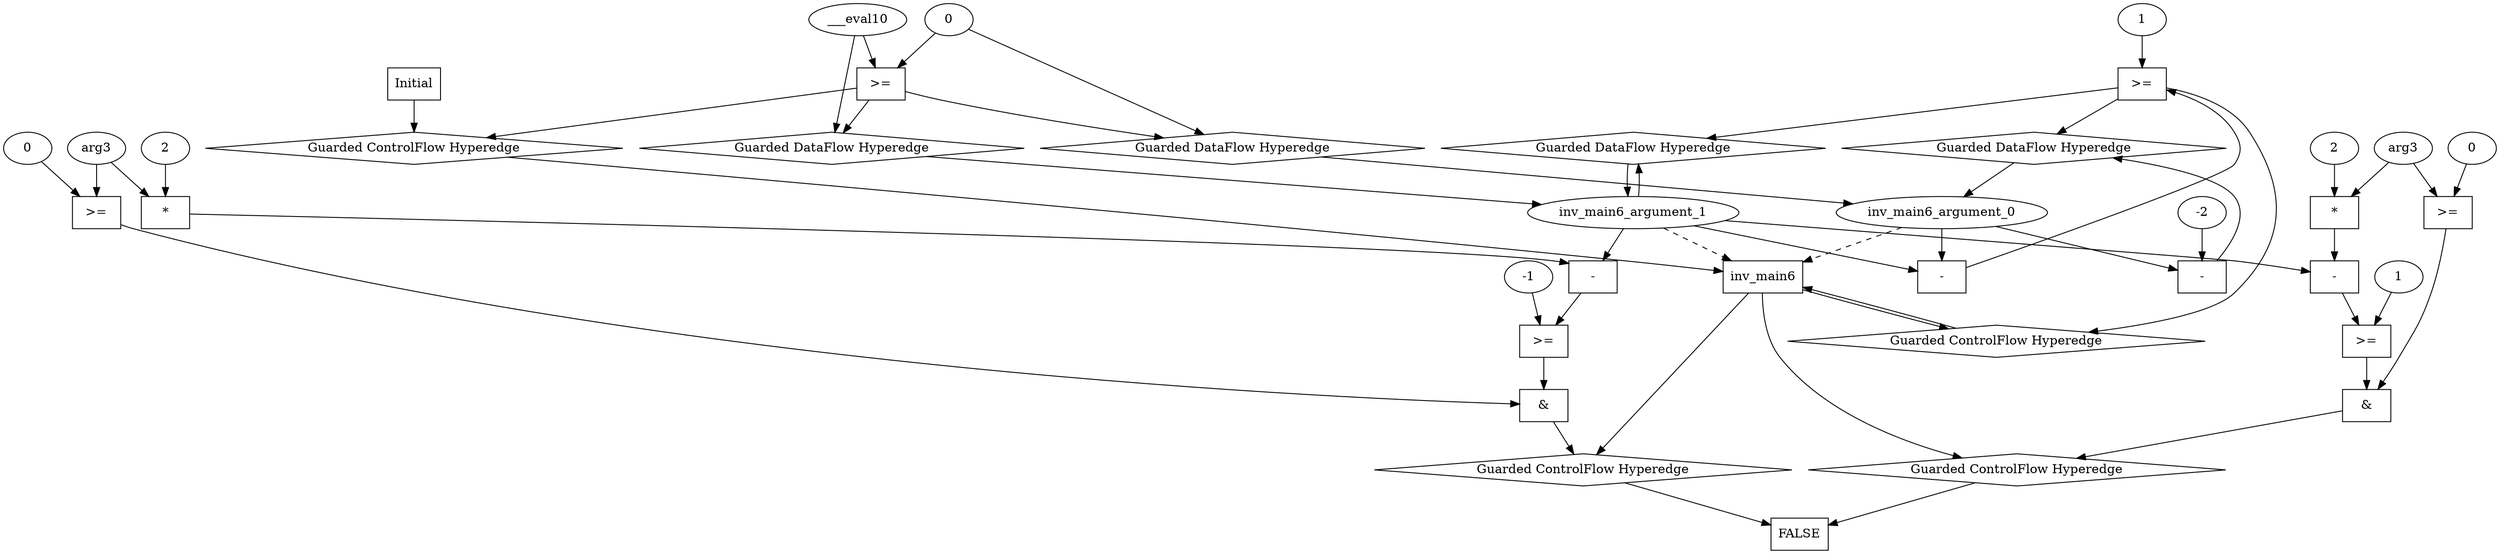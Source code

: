 digraph dag {
inv_main6 [label="inv_main6" shape="rect"];
FALSE [label="FALSE" shape="rect"];
Initial [label="Initial" shape="rect"];
ControlFowHyperEdge_0 [label="Guarded ControlFlow Hyperedge" shape="diamond"];
inv_main6 -> ControlFowHyperEdge_0[label=""]
ControlFowHyperEdge_0 -> inv_main6[label=""]
ControlFowHyperEdge_1 [label="Guarded ControlFlow Hyperedge" shape="diamond"];
Initial -> ControlFowHyperEdge_1[label=""]
ControlFowHyperEdge_1 -> inv_main6[label=""]
ControlFowHyperEdge_2 [label="Guarded ControlFlow Hyperedge" shape="diamond"];
inv_main6 -> ControlFowHyperEdge_2[label=""]
ControlFowHyperEdge_2 -> FALSE[label=""]
ControlFowHyperEdge_3 [label="Guarded ControlFlow Hyperedge" shape="diamond"];
inv_main6 -> ControlFowHyperEdge_3[label=""]
ControlFowHyperEdge_3 -> FALSE[label=""]
inv_main6_argument_0 [label="inv_main6_argument_0" shape="oval"];
inv_main6_argument_0 -> inv_main6[label="" style="dashed"]
inv_main6_argument_1 [label="inv_main6_argument_1" shape="oval"];
inv_main6_argument_1 -> inv_main6[label="" style="dashed"]

xxxinv_main6___inv_main6_0xxxguard_0_node_0 [label=">=" shape="rect"];
xxxinv_main6___inv_main6_0xxxguard_0_node_1 [label="-" shape="rect"];
xxxinv_main6___inv_main6_0xxxguard_0_node_4 [label="1"];
xxxinv_main6___inv_main6_0xxxguard_0_node_1->xxxinv_main6___inv_main6_0xxxguard_0_node_0
xxxinv_main6___inv_main6_0xxxguard_0_node_4->xxxinv_main6___inv_main6_0xxxguard_0_node_0
inv_main6_argument_1->xxxinv_main6___inv_main6_0xxxguard_0_node_1
inv_main6_argument_0->xxxinv_main6___inv_main6_0xxxguard_0_node_1

xxxinv_main6___inv_main6_0xxxguard_0_node_0->ControlFowHyperEdge_0 [label=""];
xxxinv_main6___inv_main6_0xxxdataFlow_0_node_0 [label="-" shape="rect"];
xxxinv_main6___inv_main6_0xxxdataFlow_0_node_2 [label="-2"];
inv_main6_argument_0->xxxinv_main6___inv_main6_0xxxdataFlow_0_node_0
xxxinv_main6___inv_main6_0xxxdataFlow_0_node_2->xxxinv_main6___inv_main6_0xxxdataFlow_0_node_0

xxxinv_main6___inv_main6_0xxxdataFlow_0_node_0->DataFowHyperEdge_0_inv_main6_argument_0 [label=""];
xxxinv_main6___Initial_1xxxguard_0_node_0 [label=">=" shape="rect"];
xxxinv_main6___Initial_1xxxdataFlow1_node_0->xxxinv_main6___Initial_1xxxguard_0_node_0
xxxinv_main6___Initial_1xxxdataFlow_0_node_0->xxxinv_main6___Initial_1xxxguard_0_node_0

xxxinv_main6___Initial_1xxxguard_0_node_0->ControlFowHyperEdge_1 [label=""];
xxxinv_main6___Initial_1xxxdataFlow_0_node_0 [label="0"];

xxxinv_main6___Initial_1xxxdataFlow_0_node_0->DataFowHyperEdge_1_inv_main6_argument_0 [label=""];
xxxinv_main6___Initial_1xxxdataFlow1_node_0 [label="___eval10"];

xxxinv_main6___Initial_1xxxdataFlow1_node_0->DataFowHyperEdge_1_inv_main6_argument_1 [label=""];
xxxFALSE___inv_main6_2xxx_and [label="&" shape="rect"];
xxxFALSE___inv_main6_2xxxguard_0_node_0 [label=">=" shape="rect"];
xxxFALSE___inv_main6_2xxxguard_0_node_1 [label="-" shape="rect"];
xxxFALSE___inv_main6_2xxxguard_0_node_2 [label="*" shape="rect"];
xxxFALSE___inv_main6_2xxxguard_0_node_3 [label="2"];
xxxFALSE___inv_main6_2xxxguard_0_node_4 [label="arg3"];
xxxFALSE___inv_main6_2xxxguard_0_node_6 [label="-1"];
xxxFALSE___inv_main6_2xxxguard_0_node_1->xxxFALSE___inv_main6_2xxxguard_0_node_0
xxxFALSE___inv_main6_2xxxguard_0_node_6->xxxFALSE___inv_main6_2xxxguard_0_node_0
xxxFALSE___inv_main6_2xxxguard_0_node_2->xxxFALSE___inv_main6_2xxxguard_0_node_1
inv_main6_argument_1->xxxFALSE___inv_main6_2xxxguard_0_node_1
xxxFALSE___inv_main6_2xxxguard_0_node_3->xxxFALSE___inv_main6_2xxxguard_0_node_2
xxxFALSE___inv_main6_2xxxguard_0_node_4->xxxFALSE___inv_main6_2xxxguard_0_node_2

xxxFALSE___inv_main6_2xxxguard_0_node_0->xxxFALSE___inv_main6_2xxx_and [label=""];
xxxFALSE___inv_main6_2xxxguard1_node_0 [label=">=" shape="rect"];
xxxFALSE___inv_main6_2xxxguard1_node_2 [label="0"];
xxxFALSE___inv_main6_2xxxguard_0_node_4->xxxFALSE___inv_main6_2xxxguard1_node_0
xxxFALSE___inv_main6_2xxxguard1_node_2->xxxFALSE___inv_main6_2xxxguard1_node_0

xxxFALSE___inv_main6_2xxxguard1_node_0->xxxFALSE___inv_main6_2xxx_and [label=""];
xxxFALSE___inv_main6_2xxx_and->ControlFowHyperEdge_2 [label=""];
xxxFALSE___inv_main6_3xxx_and [label="&" shape="rect"];
xxxFALSE___inv_main6_3xxxguard_0_node_0 [label=">=" shape="rect"];
xxxFALSE___inv_main6_3xxxguard_0_node_1 [label="-" shape="rect"];
xxxFALSE___inv_main6_3xxxguard_0_node_2 [label="*" shape="rect"];
xxxFALSE___inv_main6_3xxxguard_0_node_3 [label="2"];
xxxFALSE___inv_main6_3xxxguard_0_node_4 [label="arg3"];
xxxFALSE___inv_main6_3xxxguard_0_node_6 [label="1"];
xxxFALSE___inv_main6_3xxxguard_0_node_1->xxxFALSE___inv_main6_3xxxguard_0_node_0
xxxFALSE___inv_main6_3xxxguard_0_node_6->xxxFALSE___inv_main6_3xxxguard_0_node_0
xxxFALSE___inv_main6_3xxxguard_0_node_2->xxxFALSE___inv_main6_3xxxguard_0_node_1
inv_main6_argument_1->xxxFALSE___inv_main6_3xxxguard_0_node_1
xxxFALSE___inv_main6_3xxxguard_0_node_3->xxxFALSE___inv_main6_3xxxguard_0_node_2
xxxFALSE___inv_main6_3xxxguard_0_node_4->xxxFALSE___inv_main6_3xxxguard_0_node_2

xxxFALSE___inv_main6_3xxxguard_0_node_0->xxxFALSE___inv_main6_3xxx_and [label=""];
xxxFALSE___inv_main6_3xxxguard1_node_0 [label=">=" shape="rect"];
xxxFALSE___inv_main6_3xxxguard1_node_1 [label="0"];
xxxFALSE___inv_main6_3xxxguard1_node_1->xxxFALSE___inv_main6_3xxxguard1_node_0
xxxFALSE___inv_main6_3xxxguard_0_node_4->xxxFALSE___inv_main6_3xxxguard1_node_0

xxxFALSE___inv_main6_3xxxguard1_node_0->xxxFALSE___inv_main6_3xxx_and [label=""];
xxxFALSE___inv_main6_3xxx_and->ControlFowHyperEdge_3 [label=""];
DataFowHyperEdge_0_inv_main6_argument_0 [label="Guarded DataFlow Hyperedge" shape="diamond"];
DataFowHyperEdge_0_inv_main6_argument_0 -> inv_main6_argument_0[label=""]
xxxinv_main6___inv_main6_0xxxguard_0_node_0 -> DataFowHyperEdge_0_inv_main6_argument_0[label=""]
DataFowHyperEdge_0_inv_main6_argument_1 [label="Guarded DataFlow Hyperedge" shape="diamond"];
DataFowHyperEdge_0_inv_main6_argument_1 -> inv_main6_argument_1[label=""]
xxxinv_main6___inv_main6_0xxxguard_0_node_0 -> DataFowHyperEdge_0_inv_main6_argument_1[label=""]
DataFowHyperEdge_1_inv_main6_argument_0 [label="Guarded DataFlow Hyperedge" shape="diamond"];
DataFowHyperEdge_1_inv_main6_argument_0 -> inv_main6_argument_0[label=""]
xxxinv_main6___Initial_1xxxguard_0_node_0 -> DataFowHyperEdge_1_inv_main6_argument_0[label=""]
DataFowHyperEdge_1_inv_main6_argument_1 [label="Guarded DataFlow Hyperedge" shape="diamond"];
DataFowHyperEdge_1_inv_main6_argument_1 -> inv_main6_argument_1[label=""]
xxxinv_main6___Initial_1xxxguard_0_node_0 -> DataFowHyperEdge_1_inv_main6_argument_1[label=""]
inv_main6_argument_1 -> DataFowHyperEdge_0_inv_main6_argument_1[label=""]
}
